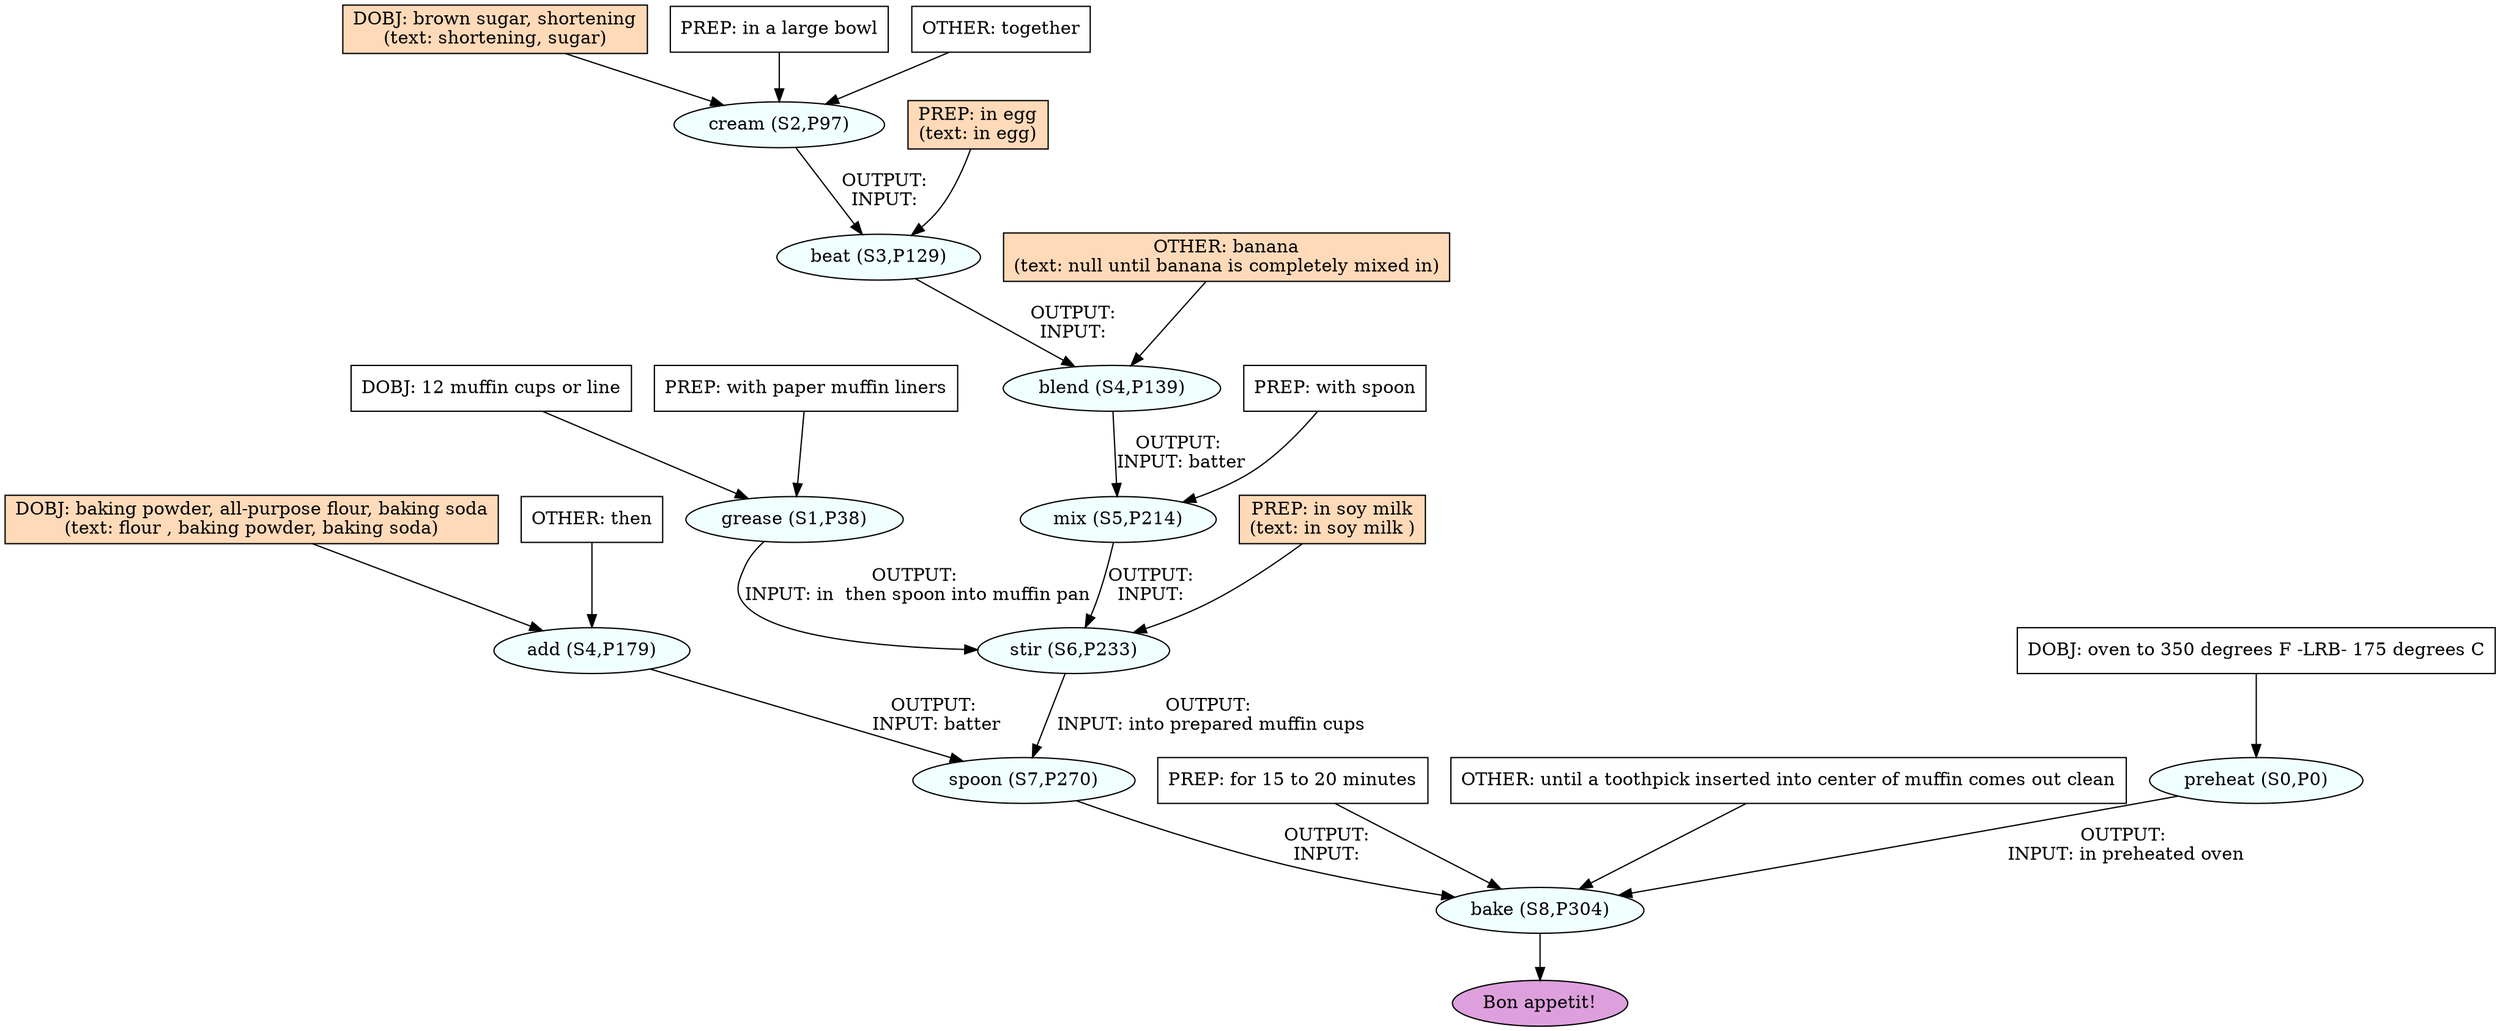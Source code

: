 digraph recipe {
E0[label="preheat (S0,P0)", shape=oval, style=filled, fillcolor=azure]
E1[label="grease (S1,P38)", shape=oval, style=filled, fillcolor=azure]
E2[label="cream (S2,P97)", shape=oval, style=filled, fillcolor=azure]
E3[label="beat (S3,P129)", shape=oval, style=filled, fillcolor=azure]
E4[label="blend (S4,P139)", shape=oval, style=filled, fillcolor=azure]
E5[label="add (S4,P179)", shape=oval, style=filled, fillcolor=azure]
E6[label="mix (S5,P214)", shape=oval, style=filled, fillcolor=azure]
E7[label="stir (S6,P233)", shape=oval, style=filled, fillcolor=azure]
E8[label="spoon (S7,P270)", shape=oval, style=filled, fillcolor=azure]
E9[label="bake (S8,P304)", shape=oval, style=filled, fillcolor=azure]
D2[label="DOBJ: brown sugar, shortening
(text: shortening, sugar)", shape=box, style=filled, fillcolor=peachpuff]
D2 -> E2
P2_0[label="PREP: in a large bowl", shape=box, style=filled, fillcolor=white]
P2_0 -> E2
O2_0[label="OTHER: together", shape=box, style=filled, fillcolor=white]
O2_0 -> E2
D0[label="DOBJ: oven to 350 degrees F -LRB- 175 degrees C", shape=box, style=filled, fillcolor=white]
D0 -> E0
D1[label="DOBJ: 12 muffin cups or line", shape=box, style=filled, fillcolor=white]
D1 -> E1
P1_0[label="PREP: with paper muffin liners", shape=box, style=filled, fillcolor=white]
P1_0 -> E1
D5[label="DOBJ: baking powder, all-purpose flour, baking soda
(text: flour , baking powder, baking soda)", shape=box, style=filled, fillcolor=peachpuff]
D5 -> E5
O5_0[label="OTHER: then", shape=box, style=filled, fillcolor=white]
O5_0 -> E5
E2 -> E3 [label="OUTPUT: 
INPUT: "]
P3_0_ing[label="PREP: in egg
(text: in egg)", shape=box, style=filled, fillcolor=peachpuff]
P3_0_ing -> E3
E3 -> E4 [label="OUTPUT: 
INPUT: "]
O4_0_ing[label="OTHER: banana
(text: null until banana is completely mixed in)", shape=box, style=filled, fillcolor=peachpuff]
O4_0_ing -> E4
E4 -> E6 [label="OUTPUT: 
INPUT: batter"]
P6_0_0[label="PREP: with spoon", shape=box, style=filled, fillcolor=white]
P6_0_0 -> E6
E6 -> E7 [label="OUTPUT: 
INPUT: "]
P7_0_ing[label="PREP: in soy milk
(text: in soy milk )", shape=box, style=filled, fillcolor=peachpuff]
P7_0_ing -> E7
E1 -> E7 [label="OUTPUT: 
INPUT: in  then spoon into muffin pan"]
E5 -> E8 [label="OUTPUT: 
INPUT: batter"]
E7 -> E8 [label="OUTPUT: 
INPUT: into prepared muffin cups"]
E8 -> E9 [label="OUTPUT: 
INPUT: "]
E0 -> E9 [label="OUTPUT: 
INPUT: in preheated oven"]
P9_1_0[label="PREP: for 15 to 20 minutes", shape=box, style=filled, fillcolor=white]
P9_1_0 -> E9
O9_0_0[label="OTHER: until a toothpick inserted into center of muffin comes out clean", shape=box, style=filled, fillcolor=white]
O9_0_0 -> E9
EOR[label="Bon appetit!", shape=oval, style=filled, fillcolor=plum]
E9 -> EOR
}
